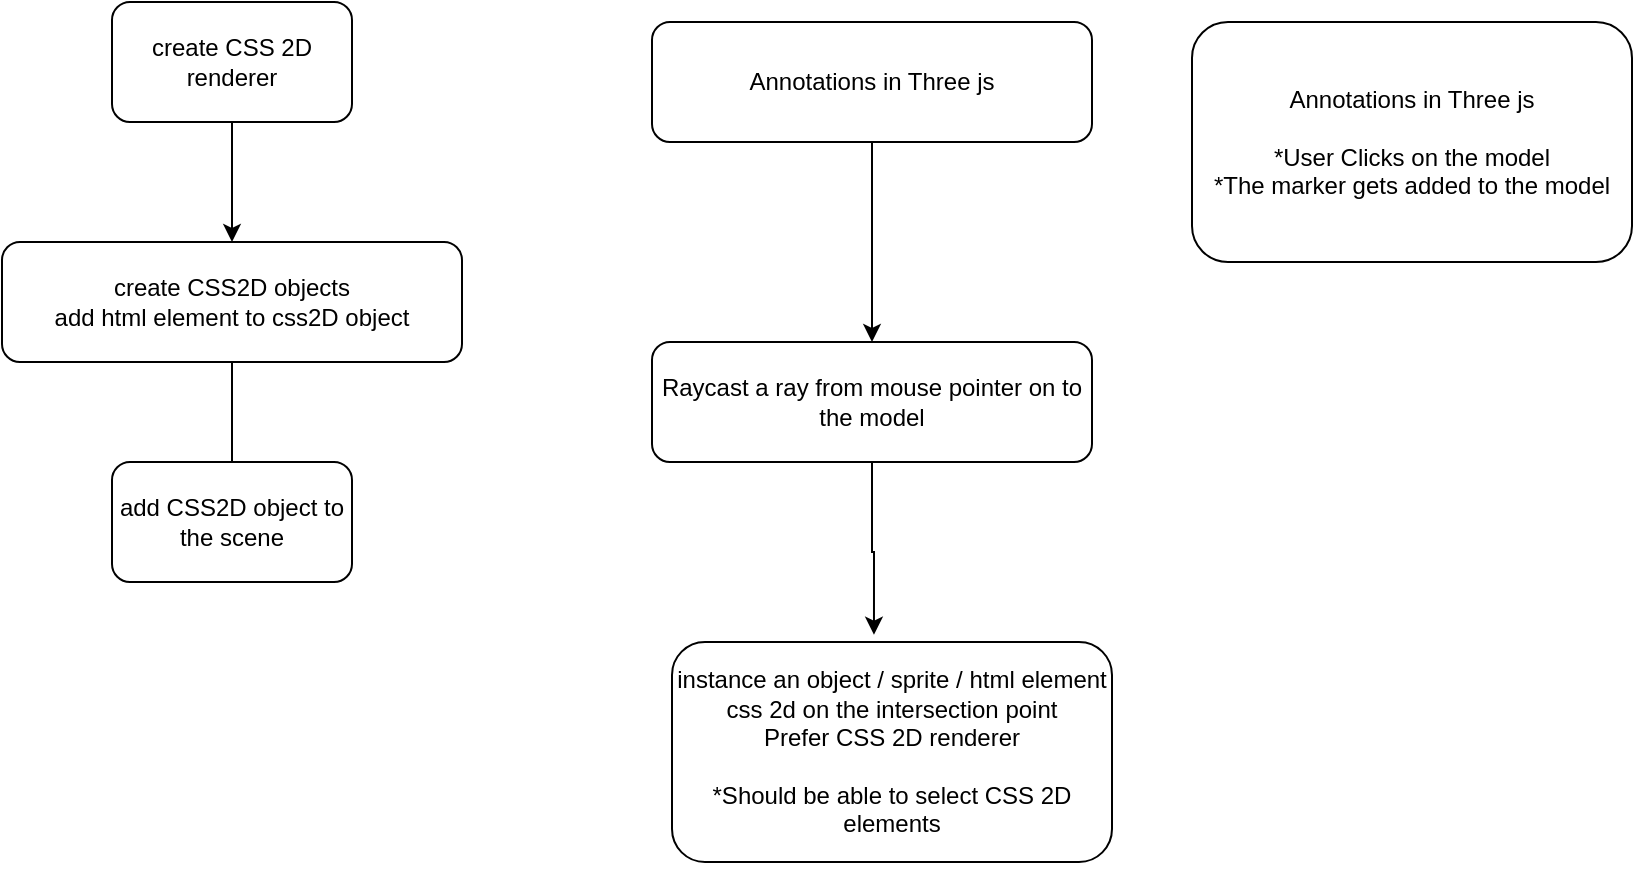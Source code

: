 <mxfile>
    <diagram name="Page-1" id="1jqzN5zI4VSdtmC6dyVb">
        <mxGraphModel dx="1879" dy="604" grid="1" gridSize="10" guides="1" tooltips="1" connect="1" arrows="1" fold="1" page="1" pageScale="1" pageWidth="850" pageHeight="1100" math="0" shadow="0">
            <root>
                <mxCell id="0"/>
                <mxCell id="1" parent="0"/>
                <mxCell id="1aPTGN9PgodOT1uq9Q_Y-3" style="edgeStyle=orthogonalEdgeStyle;rounded=0;orthogonalLoop=1;jettySize=auto;html=1;entryX=0.5;entryY=0;entryDx=0;entryDy=0;" parent="1" source="1aPTGN9PgodOT1uq9Q_Y-1" target="1aPTGN9PgodOT1uq9Q_Y-2" edge="1">
                    <mxGeometry relative="1" as="geometry"/>
                </mxCell>
                <mxCell id="1aPTGN9PgodOT1uq9Q_Y-1" value="Annotations in Three js" style="rounded=1;whiteSpace=wrap;html=1;" parent="1" vertex="1">
                    <mxGeometry x="250" y="10" width="220" height="60" as="geometry"/>
                </mxCell>
                <mxCell id="1aPTGN9PgodOT1uq9Q_Y-2" value="Raycast a ray from mouse pointer on to the model" style="rounded=1;whiteSpace=wrap;html=1;" parent="1" vertex="1">
                    <mxGeometry x="250" y="170" width="220" height="60" as="geometry"/>
                </mxCell>
                <mxCell id="1aPTGN9PgodOT1uq9Q_Y-4" value="&lt;div&gt;&lt;br&gt;&lt;/div&gt;instance an object / sprite / html element css 2d on the intersection point&lt;div&gt;Prefer CSS 2D renderer&lt;/div&gt;&lt;div&gt;&lt;br&gt;&lt;/div&gt;&lt;div&gt;*Should be able to select CSS 2D elements&lt;br&gt;&lt;/div&gt;&lt;div&gt;&lt;br&gt;&lt;/div&gt;" style="rounded=1;whiteSpace=wrap;html=1;" parent="1" vertex="1">
                    <mxGeometry x="260" y="320" width="220" height="110" as="geometry"/>
                </mxCell>
                <mxCell id="1aPTGN9PgodOT1uq9Q_Y-5" style="edgeStyle=orthogonalEdgeStyle;rounded=0;orthogonalLoop=1;jettySize=auto;html=1;entryX=0.459;entryY=-0.033;entryDx=0;entryDy=0;entryPerimeter=0;" parent="1" source="1aPTGN9PgodOT1uq9Q_Y-2" target="1aPTGN9PgodOT1uq9Q_Y-4" edge="1">
                    <mxGeometry relative="1" as="geometry"/>
                </mxCell>
                <mxCell id="-nJTjBSZszZqVfguQEqd-2" value="Annotations in Three js&lt;div&gt;&lt;br&gt;&lt;div&gt;*User Clicks on the model&lt;/div&gt;&lt;div&gt;*The marker gets added to the model&lt;/div&gt;&lt;/div&gt;" style="rounded=1;whiteSpace=wrap;html=1;" parent="1" vertex="1">
                    <mxGeometry x="520" y="10" width="220" height="120" as="geometry"/>
                </mxCell>
                <mxCell id="4" style="edgeStyle=none;html=1;" edge="1" parent="1" source="2" target="3">
                    <mxGeometry relative="1" as="geometry"/>
                </mxCell>
                <mxCell id="2" value="create CSS 2D renderer" style="rounded=1;whiteSpace=wrap;html=1;" vertex="1" parent="1">
                    <mxGeometry x="-20" width="120" height="60" as="geometry"/>
                </mxCell>
                <mxCell id="6" style="edgeStyle=none;html=1;" edge="1" parent="1" source="3">
                    <mxGeometry relative="1" as="geometry">
                        <mxPoint x="40" y="290" as="targetPoint"/>
                    </mxGeometry>
                </mxCell>
                <mxCell id="3" value="create CSS2D objects&lt;br&gt;add html element to css2D object" style="rounded=1;whiteSpace=wrap;html=1;" vertex="1" parent="1">
                    <mxGeometry x="-75" y="120" width="230" height="60" as="geometry"/>
                </mxCell>
                <mxCell id="5" value="add CSS2D object to the scene" style="rounded=1;whiteSpace=wrap;html=1;" vertex="1" parent="1">
                    <mxGeometry x="-20" y="230" width="120" height="60" as="geometry"/>
                </mxCell>
            </root>
        </mxGraphModel>
    </diagram>
</mxfile>